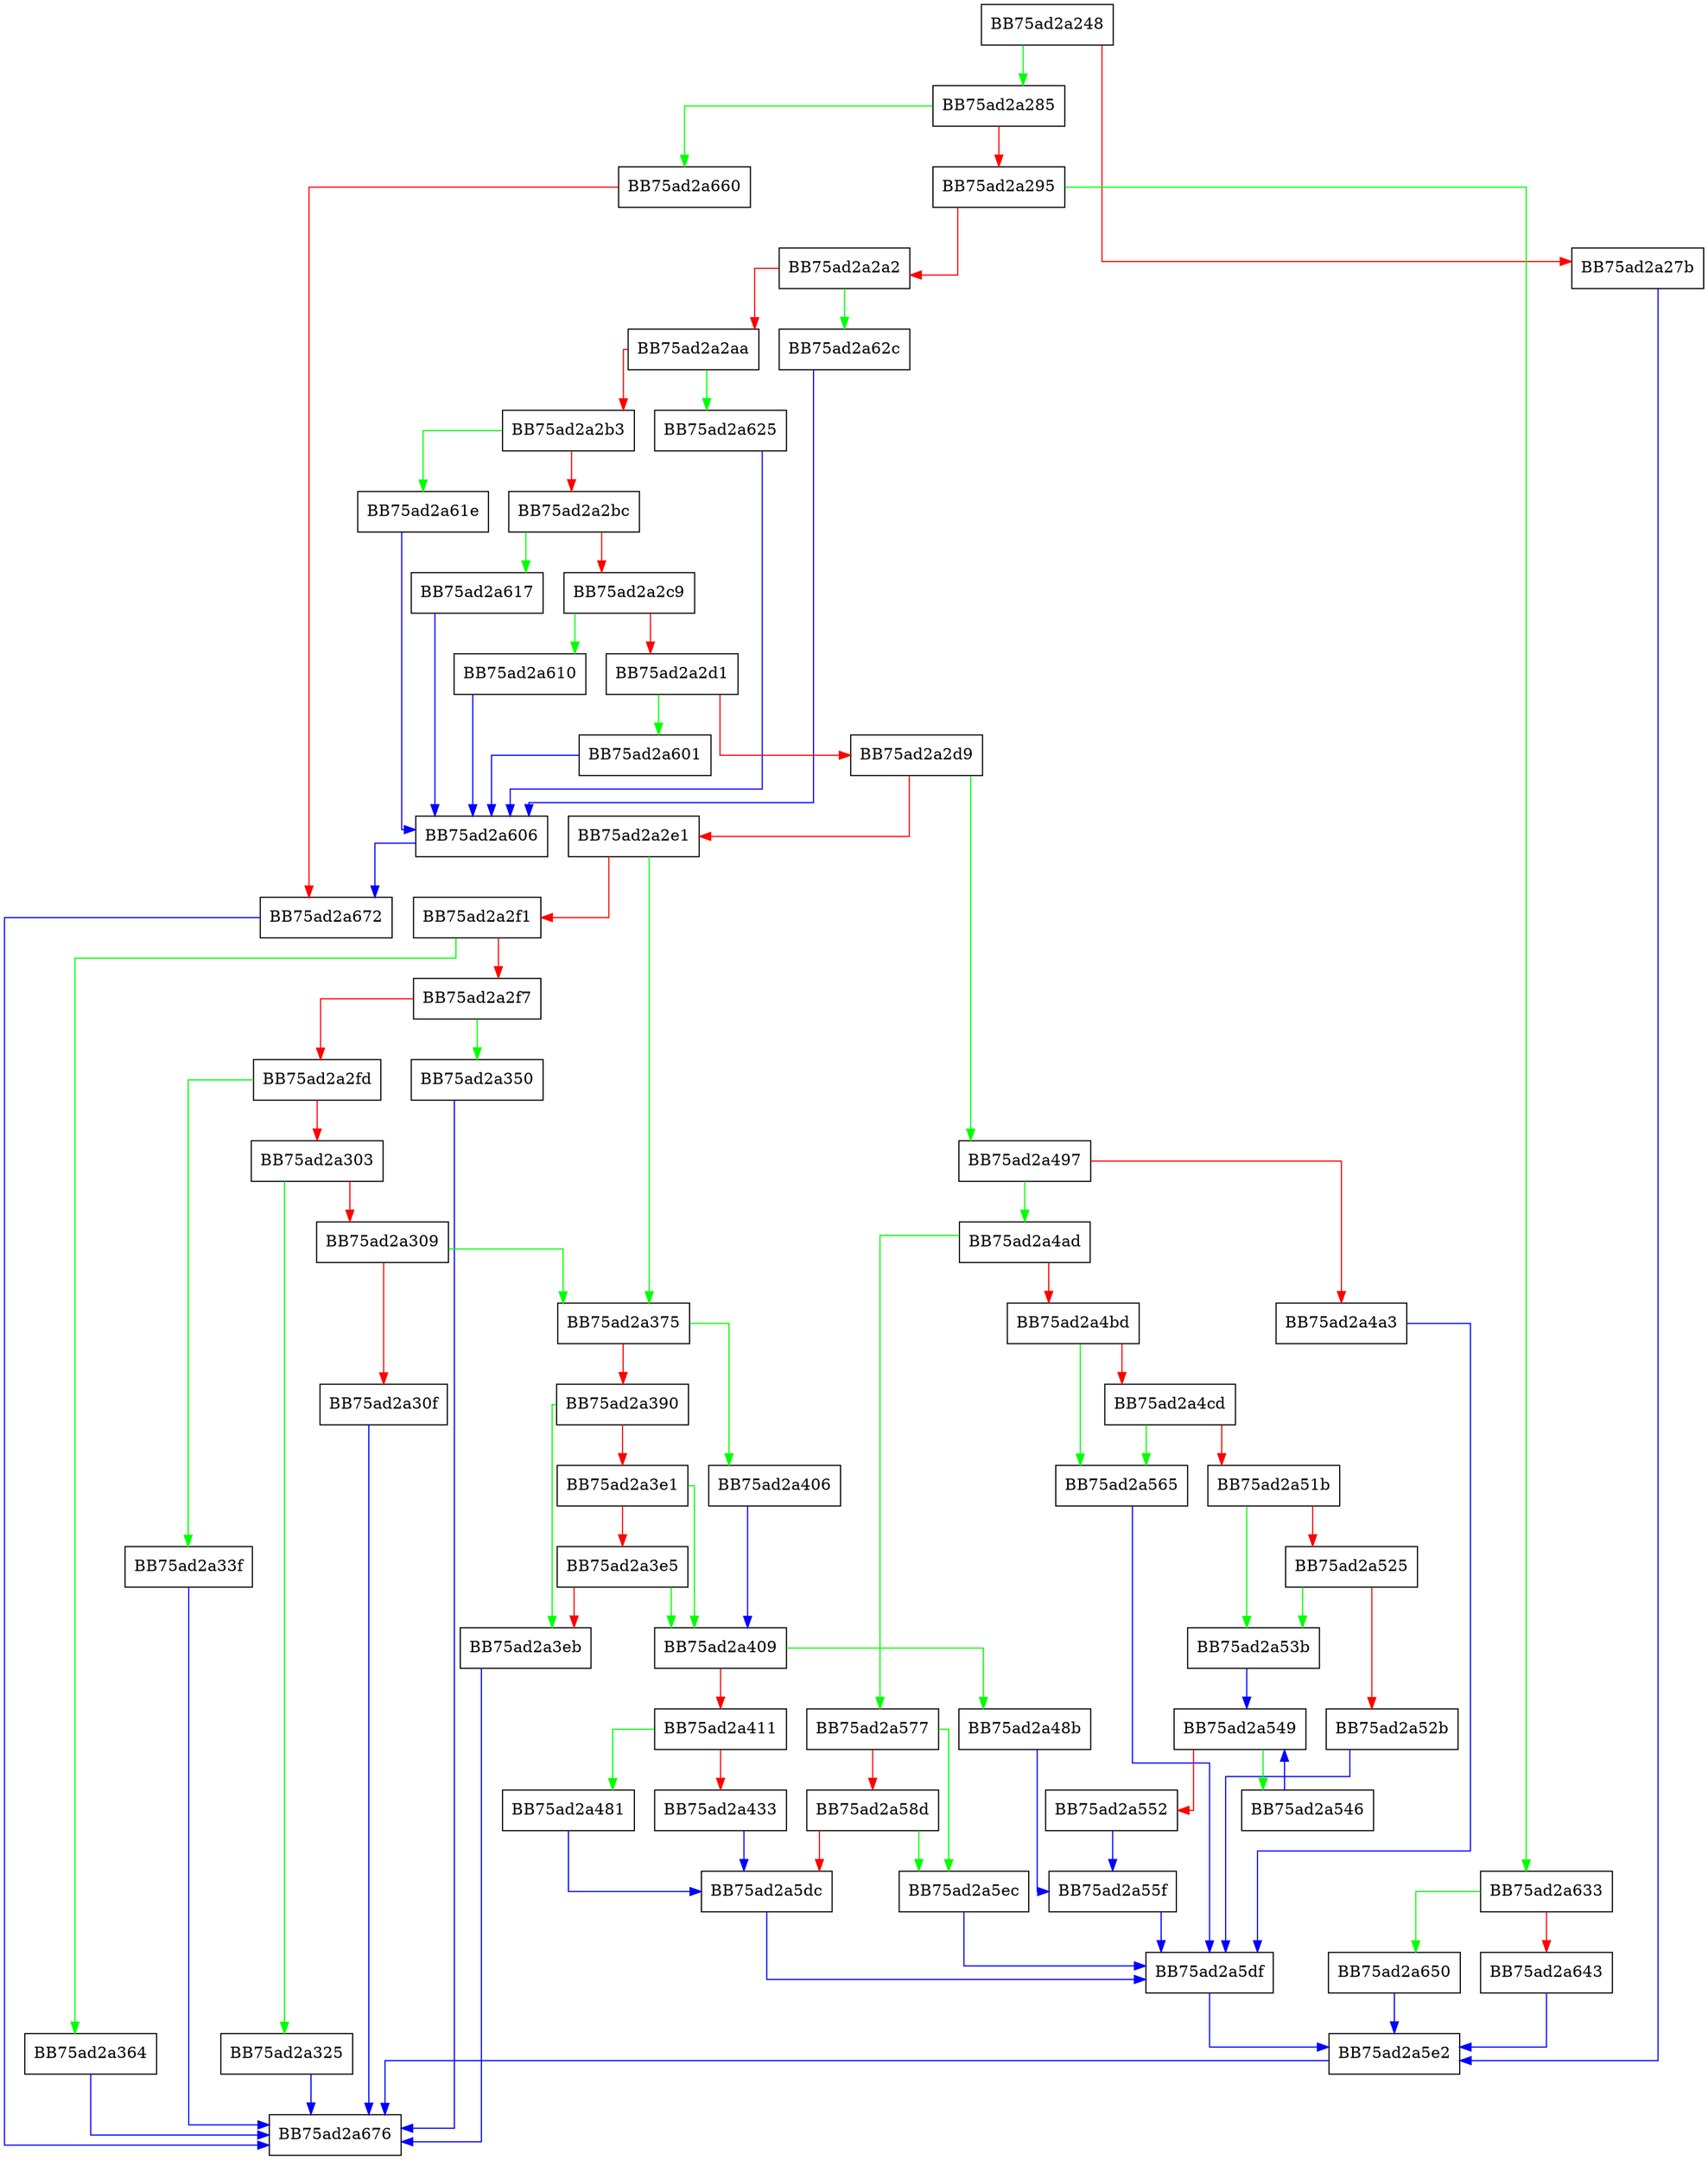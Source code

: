 digraph format_escape {
  node [shape="box"];
  graph [splines=ortho];
  BB75ad2a248 -> BB75ad2a285 [color="green"];
  BB75ad2a248 -> BB75ad2a27b [color="red"];
  BB75ad2a27b -> BB75ad2a5e2 [color="blue"];
  BB75ad2a285 -> BB75ad2a660 [color="green"];
  BB75ad2a285 -> BB75ad2a295 [color="red"];
  BB75ad2a295 -> BB75ad2a633 [color="green"];
  BB75ad2a295 -> BB75ad2a2a2 [color="red"];
  BB75ad2a2a2 -> BB75ad2a62c [color="green"];
  BB75ad2a2a2 -> BB75ad2a2aa [color="red"];
  BB75ad2a2aa -> BB75ad2a625 [color="green"];
  BB75ad2a2aa -> BB75ad2a2b3 [color="red"];
  BB75ad2a2b3 -> BB75ad2a61e [color="green"];
  BB75ad2a2b3 -> BB75ad2a2bc [color="red"];
  BB75ad2a2bc -> BB75ad2a617 [color="green"];
  BB75ad2a2bc -> BB75ad2a2c9 [color="red"];
  BB75ad2a2c9 -> BB75ad2a610 [color="green"];
  BB75ad2a2c9 -> BB75ad2a2d1 [color="red"];
  BB75ad2a2d1 -> BB75ad2a601 [color="green"];
  BB75ad2a2d1 -> BB75ad2a2d9 [color="red"];
  BB75ad2a2d9 -> BB75ad2a497 [color="green"];
  BB75ad2a2d9 -> BB75ad2a2e1 [color="red"];
  BB75ad2a2e1 -> BB75ad2a375 [color="green"];
  BB75ad2a2e1 -> BB75ad2a2f1 [color="red"];
  BB75ad2a2f1 -> BB75ad2a364 [color="green"];
  BB75ad2a2f1 -> BB75ad2a2f7 [color="red"];
  BB75ad2a2f7 -> BB75ad2a350 [color="green"];
  BB75ad2a2f7 -> BB75ad2a2fd [color="red"];
  BB75ad2a2fd -> BB75ad2a33f [color="green"];
  BB75ad2a2fd -> BB75ad2a303 [color="red"];
  BB75ad2a303 -> BB75ad2a325 [color="green"];
  BB75ad2a303 -> BB75ad2a309 [color="red"];
  BB75ad2a309 -> BB75ad2a375 [color="green"];
  BB75ad2a309 -> BB75ad2a30f [color="red"];
  BB75ad2a30f -> BB75ad2a676 [color="blue"];
  BB75ad2a325 -> BB75ad2a676 [color="blue"];
  BB75ad2a33f -> BB75ad2a676 [color="blue"];
  BB75ad2a350 -> BB75ad2a676 [color="blue"];
  BB75ad2a364 -> BB75ad2a676 [color="blue"];
  BB75ad2a375 -> BB75ad2a406 [color="green"];
  BB75ad2a375 -> BB75ad2a390 [color="red"];
  BB75ad2a390 -> BB75ad2a3eb [color="green"];
  BB75ad2a390 -> BB75ad2a3e1 [color="red"];
  BB75ad2a3e1 -> BB75ad2a409 [color="green"];
  BB75ad2a3e1 -> BB75ad2a3e5 [color="red"];
  BB75ad2a3e5 -> BB75ad2a409 [color="green"];
  BB75ad2a3e5 -> BB75ad2a3eb [color="red"];
  BB75ad2a3eb -> BB75ad2a676 [color="blue"];
  BB75ad2a406 -> BB75ad2a409 [color="blue"];
  BB75ad2a409 -> BB75ad2a48b [color="green"];
  BB75ad2a409 -> BB75ad2a411 [color="red"];
  BB75ad2a411 -> BB75ad2a481 [color="green"];
  BB75ad2a411 -> BB75ad2a433 [color="red"];
  BB75ad2a433 -> BB75ad2a5dc [color="blue"];
  BB75ad2a481 -> BB75ad2a5dc [color="blue"];
  BB75ad2a48b -> BB75ad2a55f [color="blue"];
  BB75ad2a497 -> BB75ad2a4ad [color="green"];
  BB75ad2a497 -> BB75ad2a4a3 [color="red"];
  BB75ad2a4a3 -> BB75ad2a5df [color="blue"];
  BB75ad2a4ad -> BB75ad2a577 [color="green"];
  BB75ad2a4ad -> BB75ad2a4bd [color="red"];
  BB75ad2a4bd -> BB75ad2a565 [color="green"];
  BB75ad2a4bd -> BB75ad2a4cd [color="red"];
  BB75ad2a4cd -> BB75ad2a565 [color="green"];
  BB75ad2a4cd -> BB75ad2a51b [color="red"];
  BB75ad2a51b -> BB75ad2a53b [color="green"];
  BB75ad2a51b -> BB75ad2a525 [color="red"];
  BB75ad2a525 -> BB75ad2a53b [color="green"];
  BB75ad2a525 -> BB75ad2a52b [color="red"];
  BB75ad2a52b -> BB75ad2a5df [color="blue"];
  BB75ad2a53b -> BB75ad2a549 [color="blue"];
  BB75ad2a546 -> BB75ad2a549 [color="blue"];
  BB75ad2a549 -> BB75ad2a546 [color="green"];
  BB75ad2a549 -> BB75ad2a552 [color="red"];
  BB75ad2a552 -> BB75ad2a55f [color="blue"];
  BB75ad2a55f -> BB75ad2a5df [color="blue"];
  BB75ad2a565 -> BB75ad2a5df [color="blue"];
  BB75ad2a577 -> BB75ad2a5ec [color="green"];
  BB75ad2a577 -> BB75ad2a58d [color="red"];
  BB75ad2a58d -> BB75ad2a5ec [color="green"];
  BB75ad2a58d -> BB75ad2a5dc [color="red"];
  BB75ad2a5dc -> BB75ad2a5df [color="blue"];
  BB75ad2a5df -> BB75ad2a5e2 [color="blue"];
  BB75ad2a5e2 -> BB75ad2a676 [color="blue"];
  BB75ad2a5ec -> BB75ad2a5df [color="blue"];
  BB75ad2a601 -> BB75ad2a606 [color="blue"];
  BB75ad2a606 -> BB75ad2a672 [color="blue"];
  BB75ad2a610 -> BB75ad2a606 [color="blue"];
  BB75ad2a617 -> BB75ad2a606 [color="blue"];
  BB75ad2a61e -> BB75ad2a606 [color="blue"];
  BB75ad2a625 -> BB75ad2a606 [color="blue"];
  BB75ad2a62c -> BB75ad2a606 [color="blue"];
  BB75ad2a633 -> BB75ad2a650 [color="green"];
  BB75ad2a633 -> BB75ad2a643 [color="red"];
  BB75ad2a643 -> BB75ad2a5e2 [color="blue"];
  BB75ad2a650 -> BB75ad2a5e2 [color="blue"];
  BB75ad2a660 -> BB75ad2a672 [color="red"];
  BB75ad2a672 -> BB75ad2a676 [color="blue"];
}